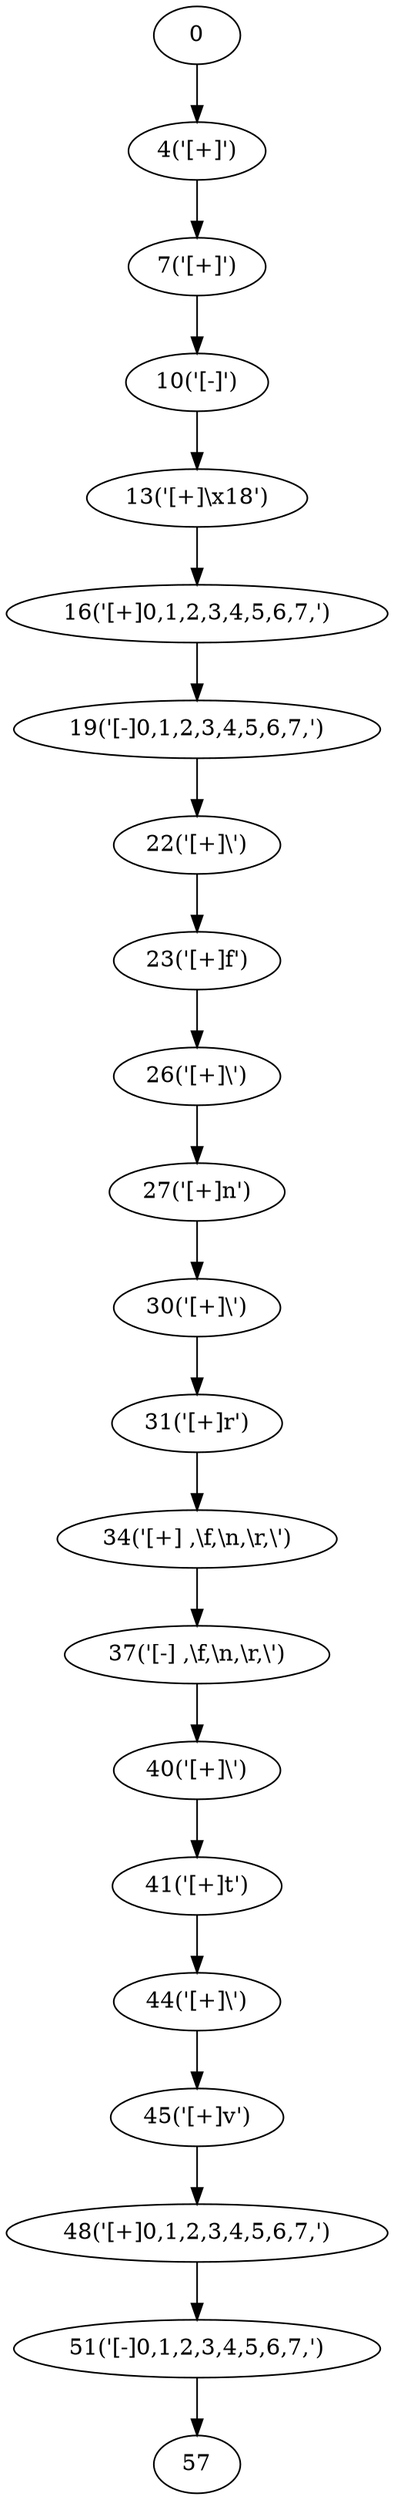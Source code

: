 digraph g {
	0 ;
	4 [label="4('[+]')"];
	7 [label="7('[+]')"];
	10 [label="10('[-]')"];
	13 [label="13('[+]\\x18')"];
	16 [label="16('[+]0,1,2,3,4,5,6,7,')"];
	19 [label="19('[-]0,1,2,3,4,5,6,7,')"];
	22 [label="22('[+]\\\')"];
	23 [label="23('[+]f')"];
	26 [label="26('[+]\\\')"];
	27 [label="27('[+]n')"];
	30 [label="30('[+]\\\')"];
	31 [label="31('[+]r')"];
	34 [label="34('[+] ,\\f,\\n,\\r,\\')"];
	37 [label="37('[-] ,\\f,\\n,\\r,\\')"];
	40 [label="40('[+]\\\')"];
	41 [label="41('[+]t')"];
	44 [label="44('[+]\\\')"];
	45 [label="45('[+]v')"];
	48 [label="48('[+]0,1,2,3,4,5,6,7,')"];
	51 [label="51('[-]0,1,2,3,4,5,6,7,')"];
	57 ;
	0->4;
	4->7;
	7->10;
	10->13;
	13->16;
	16->19;
	19->22;
	22->23;
	23->26;
	26->27;
	27->30;
	30->31;
	31->34;
	34->37;
	37->40;
	40->41;
	41->44;
	44->45;
	45->48;
	48->51;
	51->57;
}
